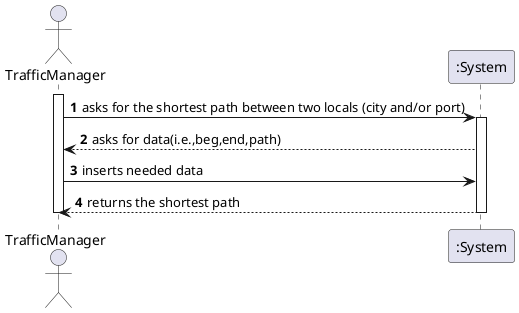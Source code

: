 @startuml
autonumber
actor TrafficManager as C

activate C
C -> ":System" : asks for the shortest path between two locals (city and/or port)
activate ":System"
":System" --> C : asks for data(i.e.,beg,end,path)
C-> ":System" : inserts needed data
":System" --> C : returns the shortest path
deactivate ":System"

deactivate C
@enduml